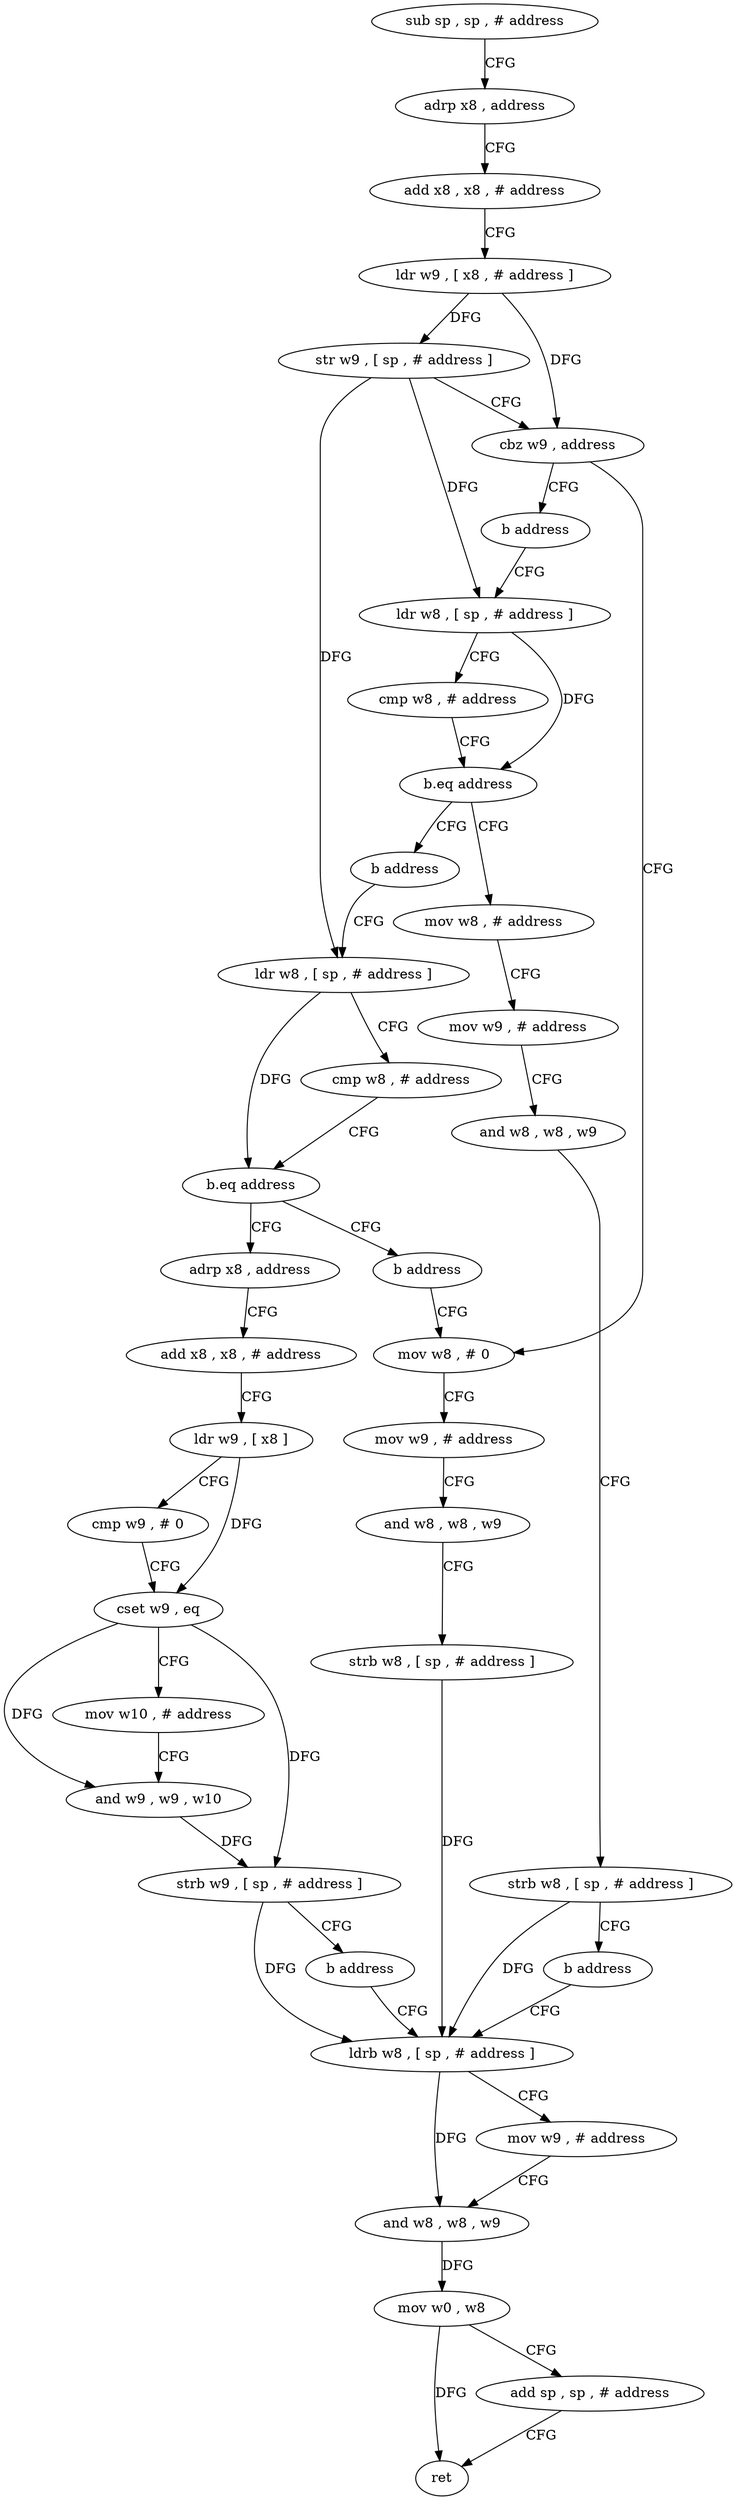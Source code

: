 digraph "func" {
"4247792" [label = "sub sp , sp , # address" ]
"4247796" [label = "adrp x8 , address" ]
"4247800" [label = "add x8 , x8 , # address" ]
"4247804" [label = "ldr w9 , [ x8 , # address ]" ]
"4247808" [label = "str w9 , [ sp , # address ]" ]
"4247812" [label = "cbz w9 , address" ]
"4247908" [label = "mov w8 , # 0" ]
"4247816" [label = "b address" ]
"4247912" [label = "mov w9 , # address" ]
"4247916" [label = "and w8 , w8 , w9" ]
"4247920" [label = "strb w8 , [ sp , # address ]" ]
"4247924" [label = "ldrb w8 , [ sp , # address ]" ]
"4247820" [label = "ldr w8 , [ sp , # address ]" ]
"4247824" [label = "cmp w8 , # address" ]
"4247828" [label = "b.eq address" ]
"4247852" [label = "mov w8 , # address" ]
"4247832" [label = "b address" ]
"4247856" [label = "mov w9 , # address" ]
"4247860" [label = "and w8 , w8 , w9" ]
"4247864" [label = "strb w8 , [ sp , # address ]" ]
"4247868" [label = "b address" ]
"4247836" [label = "ldr w8 , [ sp , # address ]" ]
"4247928" [label = "mov w9 , # address" ]
"4247932" [label = "and w8 , w8 , w9" ]
"4247936" [label = "mov w0 , w8" ]
"4247940" [label = "add sp , sp , # address" ]
"4247944" [label = "ret" ]
"4247840" [label = "cmp w8 , # address" ]
"4247844" [label = "b.eq address" ]
"4247872" [label = "adrp x8 , address" ]
"4247848" [label = "b address" ]
"4247876" [label = "add x8 , x8 , # address" ]
"4247880" [label = "ldr w9 , [ x8 ]" ]
"4247884" [label = "cmp w9 , # 0" ]
"4247888" [label = "cset w9 , eq" ]
"4247892" [label = "mov w10 , # address" ]
"4247896" [label = "and w9 , w9 , w10" ]
"4247900" [label = "strb w9 , [ sp , # address ]" ]
"4247904" [label = "b address" ]
"4247792" -> "4247796" [ label = "CFG" ]
"4247796" -> "4247800" [ label = "CFG" ]
"4247800" -> "4247804" [ label = "CFG" ]
"4247804" -> "4247808" [ label = "DFG" ]
"4247804" -> "4247812" [ label = "DFG" ]
"4247808" -> "4247812" [ label = "CFG" ]
"4247808" -> "4247820" [ label = "DFG" ]
"4247808" -> "4247836" [ label = "DFG" ]
"4247812" -> "4247908" [ label = "CFG" ]
"4247812" -> "4247816" [ label = "CFG" ]
"4247908" -> "4247912" [ label = "CFG" ]
"4247816" -> "4247820" [ label = "CFG" ]
"4247912" -> "4247916" [ label = "CFG" ]
"4247916" -> "4247920" [ label = "CFG" ]
"4247920" -> "4247924" [ label = "DFG" ]
"4247924" -> "4247928" [ label = "CFG" ]
"4247924" -> "4247932" [ label = "DFG" ]
"4247820" -> "4247824" [ label = "CFG" ]
"4247820" -> "4247828" [ label = "DFG" ]
"4247824" -> "4247828" [ label = "CFG" ]
"4247828" -> "4247852" [ label = "CFG" ]
"4247828" -> "4247832" [ label = "CFG" ]
"4247852" -> "4247856" [ label = "CFG" ]
"4247832" -> "4247836" [ label = "CFG" ]
"4247856" -> "4247860" [ label = "CFG" ]
"4247860" -> "4247864" [ label = "CFG" ]
"4247864" -> "4247868" [ label = "CFG" ]
"4247864" -> "4247924" [ label = "DFG" ]
"4247868" -> "4247924" [ label = "CFG" ]
"4247836" -> "4247840" [ label = "CFG" ]
"4247836" -> "4247844" [ label = "DFG" ]
"4247928" -> "4247932" [ label = "CFG" ]
"4247932" -> "4247936" [ label = "DFG" ]
"4247936" -> "4247940" [ label = "CFG" ]
"4247936" -> "4247944" [ label = "DFG" ]
"4247940" -> "4247944" [ label = "CFG" ]
"4247840" -> "4247844" [ label = "CFG" ]
"4247844" -> "4247872" [ label = "CFG" ]
"4247844" -> "4247848" [ label = "CFG" ]
"4247872" -> "4247876" [ label = "CFG" ]
"4247848" -> "4247908" [ label = "CFG" ]
"4247876" -> "4247880" [ label = "CFG" ]
"4247880" -> "4247884" [ label = "CFG" ]
"4247880" -> "4247888" [ label = "DFG" ]
"4247884" -> "4247888" [ label = "CFG" ]
"4247888" -> "4247892" [ label = "CFG" ]
"4247888" -> "4247896" [ label = "DFG" ]
"4247888" -> "4247900" [ label = "DFG" ]
"4247892" -> "4247896" [ label = "CFG" ]
"4247896" -> "4247900" [ label = "DFG" ]
"4247900" -> "4247904" [ label = "CFG" ]
"4247900" -> "4247924" [ label = "DFG" ]
"4247904" -> "4247924" [ label = "CFG" ]
}
